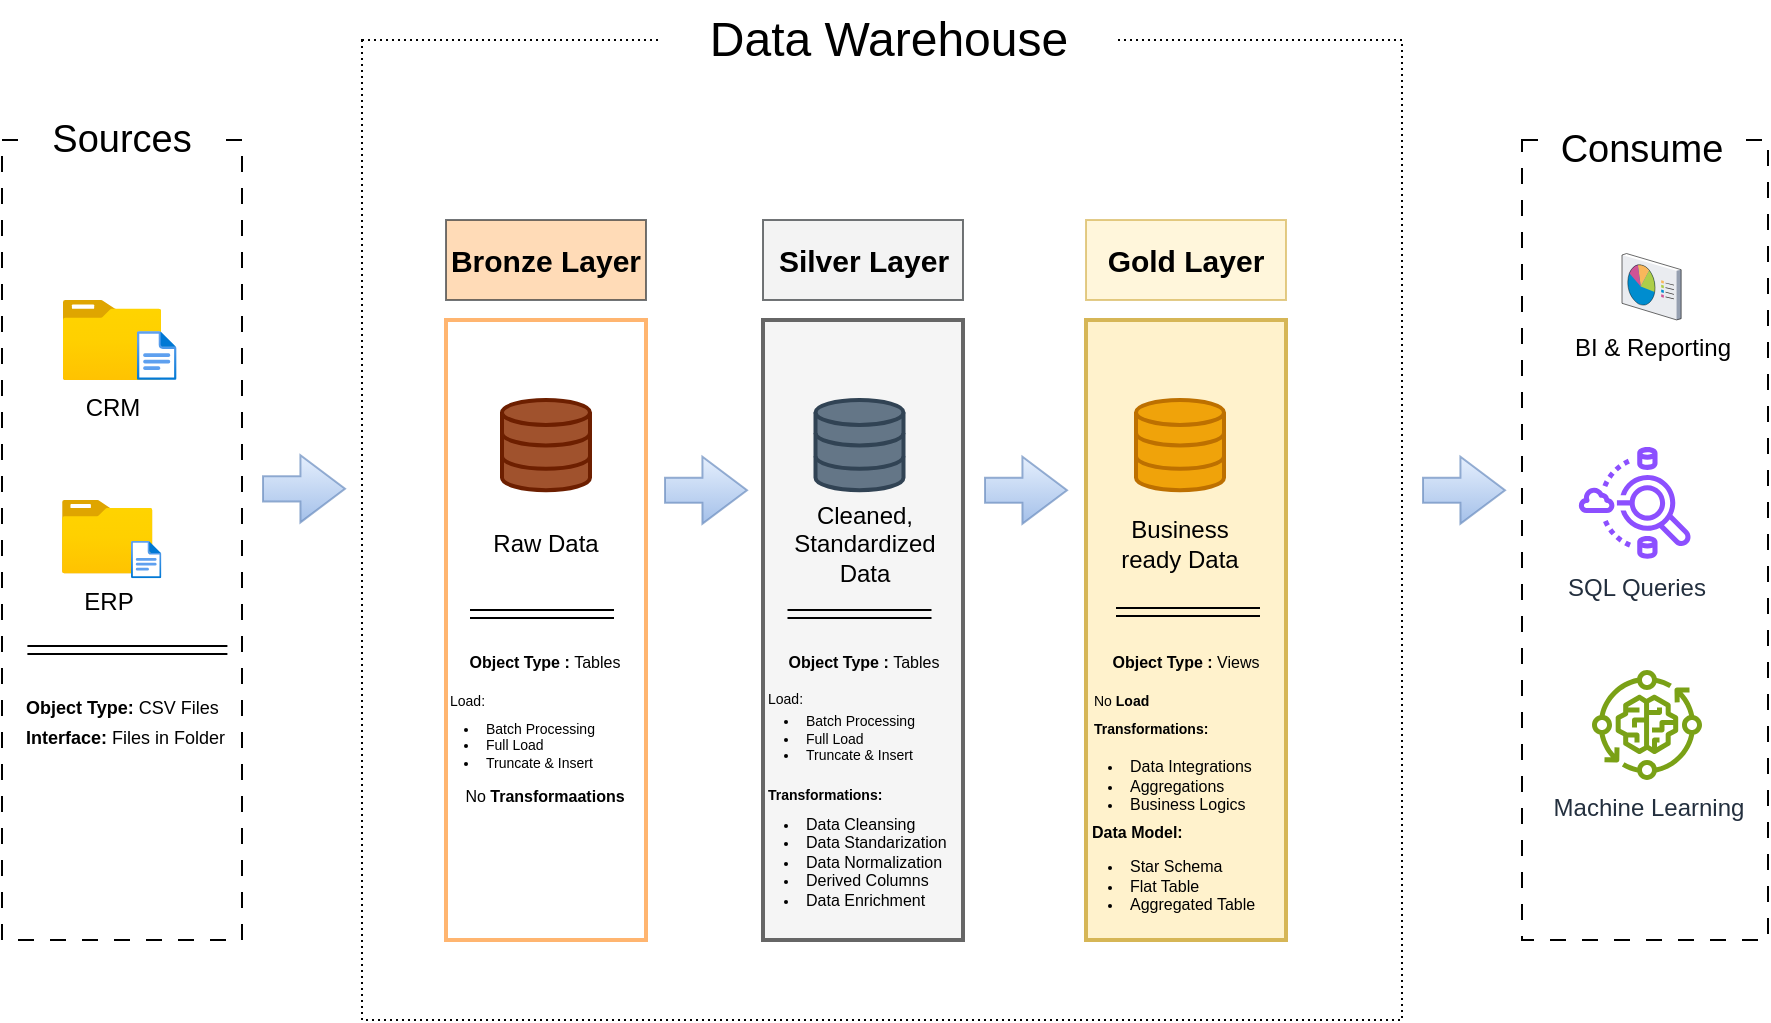 <mxfile version="28.0.4">
  <diagram name="Strona-1" id="AP6OHYsFdswR4pAqVuqg">
    <mxGraphModel dx="815" dy="485" grid="1" gridSize="10" guides="1" tooltips="1" connect="1" arrows="1" fold="1" page="1" pageScale="1" pageWidth="1920" pageHeight="1200" math="0" shadow="0">
      <root>
        <mxCell id="0" />
        <mxCell id="1" parent="0" />
        <mxCell id="_ybv_rkcB9CRCWcr4xD5-19" value="" style="rounded=0;whiteSpace=wrap;html=1;dashed=1;dashPattern=1 2;fillColor=none;" vertex="1" parent="1">
          <mxGeometry x="360" y="190" width="520" height="490" as="geometry" />
        </mxCell>
        <mxCell id="KbhzVzWAwsDYyx5UwJqk-5" value="" style="rounded=0;whiteSpace=wrap;html=1;fillColor=none;dashed=1;dashPattern=8 8;" parent="1" vertex="1">
          <mxGeometry x="180" y="240" width="120" height="400" as="geometry" />
        </mxCell>
        <mxCell id="KbhzVzWAwsDYyx5UwJqk-6" value="Sources" style="rounded=0;whiteSpace=wrap;html=1;fillColor=default;strokeColor=none;fontSize=19;labelBackgroundColor=default;" parent="1" vertex="1">
          <mxGeometry x="190" y="220" width="100" height="40" as="geometry" />
        </mxCell>
        <mxCell id="KbhzVzWAwsDYyx5UwJqk-9" value="" style="rounded=0;whiteSpace=wrap;html=1;fillColor=none;dashed=1;dashPattern=8 8;" parent="1" vertex="1">
          <mxGeometry x="940" y="240" width="123" height="400" as="geometry" />
        </mxCell>
        <mxCell id="KbhzVzWAwsDYyx5UwJqk-10" value="Consume" style="rounded=0;whiteSpace=wrap;html=1;fillColor=default;strokeColor=none;fontSize=19;labelBackgroundColor=default;" parent="1" vertex="1">
          <mxGeometry x="950" y="225" width="100" height="40" as="geometry" />
        </mxCell>
        <mxCell id="KbhzVzWAwsDYyx5UwJqk-11" value="Bronze Layer" style="rounded=0;whiteSpace=wrap;html=1;fillColor=#ffcc99;strokeColor=#36393d;opacity=70;fontSize=15;fontStyle=1" parent="1" vertex="1">
          <mxGeometry x="402" y="280" width="100" height="40" as="geometry" />
        </mxCell>
        <mxCell id="KbhzVzWAwsDYyx5UwJqk-12" value="" style="rounded=0;whiteSpace=wrap;html=1;fillColor=none;strokeColor=#FFB570;strokeWidth=2;fontColor=#ffffff;" parent="1" vertex="1">
          <mxGeometry x="402" y="330" width="100" height="310" as="geometry" />
        </mxCell>
        <mxCell id="KbhzVzWAwsDYyx5UwJqk-13" value="Silver Layer" style="rounded=0;whiteSpace=wrap;html=1;fillColor=#eeeeee;strokeColor=#36393d;opacity=70;fontSize=15;fontStyle=1;labelBackgroundColor=none;" parent="1" vertex="1">
          <mxGeometry x="560.5" y="280" width="100" height="40" as="geometry" />
        </mxCell>
        <mxCell id="KbhzVzWAwsDYyx5UwJqk-14" value="" style="rounded=0;whiteSpace=wrap;html=1;fillColor=#f5f5f5;fontColor=#333333;strokeColor=#666666;strokeWidth=2;" parent="1" vertex="1">
          <mxGeometry x="560.5" y="330" width="100" height="310" as="geometry" />
        </mxCell>
        <mxCell id="KbhzVzWAwsDYyx5UwJqk-15" value="Gold Layer" style="rounded=0;whiteSpace=wrap;html=1;fillColor=#fff2cc;strokeColor=#d6b656;opacity=70;fontSize=15;fontStyle=1;" parent="1" vertex="1">
          <mxGeometry x="722" y="280" width="100" height="40" as="geometry" />
        </mxCell>
        <mxCell id="KbhzVzWAwsDYyx5UwJqk-16" value="" style="rounded=0;whiteSpace=wrap;html=1;fillColor=#fff2cc;strokeColor=#d6b656;strokeWidth=2;" parent="1" vertex="1">
          <mxGeometry x="722" y="330" width="100" height="310" as="geometry" />
        </mxCell>
        <mxCell id="KbhzVzWAwsDYyx5UwJqk-21" value="" style="group" parent="1" vertex="1" connectable="0">
          <mxGeometry x="202.3" y="250" width="65.39" height="110" as="geometry" />
        </mxCell>
        <mxCell id="KbhzVzWAwsDYyx5UwJqk-17" value="CRM" style="image;aspect=fixed;html=1;points=[];align=center;fontSize=12;image=img/lib/azure2/general/Folder_Blank.svg;" parent="KbhzVzWAwsDYyx5UwJqk-21" vertex="1">
          <mxGeometry x="8.05" y="70" width="49.29" height="40" as="geometry" />
        </mxCell>
        <mxCell id="KbhzVzWAwsDYyx5UwJqk-18" value="" style="image;aspect=fixed;html=1;points=[];align=center;fontSize=12;image=img/lib/azure2/general/File.svg;" parent="KbhzVzWAwsDYyx5UwJqk-21" vertex="1">
          <mxGeometry x="45.127" y="85.522" width="19.862" height="24.478" as="geometry" />
        </mxCell>
        <mxCell id="KbhzVzWAwsDYyx5UwJqk-22" value="" style="group" parent="1" vertex="1" connectable="0">
          <mxGeometry x="210" y="420" width="50" height="40" as="geometry" />
        </mxCell>
        <mxCell id="KbhzVzWAwsDYyx5UwJqk-23" value="ERP" style="image;aspect=fixed;html=1;points=[];align=center;fontSize=12;image=img/lib/azure2/general/Folder_Blank.svg;" parent="KbhzVzWAwsDYyx5UwJqk-22" vertex="1">
          <mxGeometry width="45.263" height="36.734" as="geometry" />
        </mxCell>
        <mxCell id="KbhzVzWAwsDYyx5UwJqk-24" value="" style="image;aspect=fixed;html=1;points=[];align=center;fontSize=12;image=img/lib/azure2/general/File.svg;" parent="KbhzVzWAwsDYyx5UwJqk-22" vertex="1">
          <mxGeometry x="34.506" y="20.417" width="15.187" height="18.717" as="geometry" />
        </mxCell>
        <mxCell id="KbhzVzWAwsDYyx5UwJqk-25" value="" style="shape=link;html=1;rounded=0;" parent="1" edge="1">
          <mxGeometry width="100" relative="1" as="geometry">
            <mxPoint x="192.7" y="495" as="sourcePoint" />
            <mxPoint x="292.7" y="495" as="targetPoint" />
          </mxGeometry>
        </mxCell>
        <mxCell id="KbhzVzWAwsDYyx5UwJqk-26" value="&lt;font style=&quot;font-size: 9px;&quot;&gt;&lt;b style=&quot;&quot;&gt;Object&lt;/b&gt; &lt;b style=&quot;&quot;&gt;Type: &lt;/b&gt;CSV Files&lt;br&gt;&lt;b style=&quot;&quot;&gt;Interface:&amp;nbsp;&lt;/b&gt;Files in Folder&lt;/font&gt;" style="text;html=1;align=left;verticalAlign=middle;whiteSpace=wrap;rounded=0;" parent="1" vertex="1">
          <mxGeometry x="190" y="505" width="110" height="50" as="geometry" />
        </mxCell>
        <mxCell id="KbhzVzWAwsDYyx5UwJqk-27" value="" style="html=1;verticalLabelPosition=bottom;align=center;labelBackgroundColor=#ffffff;verticalAlign=top;strokeWidth=2;strokeColor=#6D1F00;shadow=0;dashed=0;shape=mxgraph.ios7.icons.data;fillColor=#a0522d;fontColor=#ffffff;" parent="1" vertex="1">
          <mxGeometry x="430" y="370" width="44" height="45.1" as="geometry" />
        </mxCell>
        <mxCell id="KbhzVzWAwsDYyx5UwJqk-31" value="" style="html=1;verticalLabelPosition=bottom;align=center;labelBackgroundColor=#ffffff;verticalAlign=top;strokeWidth=2;strokeColor=#314354;shadow=0;dashed=0;shape=mxgraph.ios7.icons.data;fillColor=#647687;fontColor=#ffffff;" parent="1" vertex="1">
          <mxGeometry x="586.75" y="370" width="44" height="45.1" as="geometry" />
        </mxCell>
        <mxCell id="KbhzVzWAwsDYyx5UwJqk-32" value="" style="html=1;verticalLabelPosition=bottom;align=center;labelBackgroundColor=#ffffff;verticalAlign=top;strokeWidth=2;strokeColor=#BD7000;shadow=0;dashed=0;shape=mxgraph.ios7.icons.data;fillColor=#f0a30a;fontColor=#000000;" parent="1" vertex="1">
          <mxGeometry x="747" y="370" width="44" height="45.1" as="geometry" />
        </mxCell>
        <mxCell id="KbhzVzWAwsDYyx5UwJqk-33" value="" style="shape=flexArrow;endArrow=classic;html=1;rounded=0;width=12.571;endSize=7.097;fillColor=#dae8fc;gradientColor=#7ea6e0;strokeColor=#6c8ebf;opacity=70;" parent="1" edge="1">
          <mxGeometry width="50" height="50" relative="1" as="geometry">
            <mxPoint x="310" y="414.41" as="sourcePoint" />
            <mxPoint x="352" y="414.41" as="targetPoint" />
          </mxGeometry>
        </mxCell>
        <mxCell id="KbhzVzWAwsDYyx5UwJqk-37" value="&lt;font&gt;Raw Data&lt;/font&gt;" style="text;html=1;align=center;verticalAlign=middle;whiteSpace=wrap;rounded=0;fontSize=12;" parent="1" vertex="1">
          <mxGeometry x="407" y="427" width="90" height="30" as="geometry" />
        </mxCell>
        <mxCell id="KbhzVzWAwsDYyx5UwJqk-38" value="&lt;font&gt;Cleaned, Standardized Data&lt;/font&gt;" style="text;html=1;align=center;verticalAlign=middle;whiteSpace=wrap;rounded=0;fontSize=12;" parent="1" vertex="1">
          <mxGeometry x="560.5" y="412" width="100.5" height="60" as="geometry" />
        </mxCell>
        <mxCell id="KbhzVzWAwsDYyx5UwJqk-39" value="&lt;font&gt;Business ready Data&lt;/font&gt;" style="text;html=1;align=center;verticalAlign=middle;whiteSpace=wrap;rounded=0;fontSize=12;" parent="1" vertex="1">
          <mxGeometry x="735" y="427" width="68" height="30" as="geometry" />
        </mxCell>
        <mxCell id="KbhzVzWAwsDYyx5UwJqk-44" value="" style="shape=link;html=1;rounded=0;" parent="1" edge="1">
          <mxGeometry width="100" relative="1" as="geometry">
            <mxPoint x="414" y="477" as="sourcePoint" />
            <mxPoint x="486" y="477" as="targetPoint" />
          </mxGeometry>
        </mxCell>
        <mxCell id="KbhzVzWAwsDYyx5UwJqk-45" value="" style="shape=link;html=1;rounded=0;" parent="1" edge="1">
          <mxGeometry width="100" relative="1" as="geometry">
            <mxPoint x="572.75" y="477" as="sourcePoint" />
            <mxPoint x="644.75" y="477" as="targetPoint" />
          </mxGeometry>
        </mxCell>
        <mxCell id="KbhzVzWAwsDYyx5UwJqk-46" value="" style="shape=link;html=1;rounded=0;" parent="1" edge="1">
          <mxGeometry width="100" relative="1" as="geometry">
            <mxPoint x="737" y="476" as="sourcePoint" />
            <mxPoint x="809" y="476" as="targetPoint" />
          </mxGeometry>
        </mxCell>
        <mxCell id="KbhzVzWAwsDYyx5UwJqk-48" value="BI &amp;amp; Reporting" style="verticalLabelPosition=bottom;sketch=0;aspect=fixed;html=1;verticalAlign=top;strokeColor=none;align=center;outlineConnect=0;shape=mxgraph.citrix.reporting;" parent="1" vertex="1">
          <mxGeometry x="990" y="296.78" width="29.57" height="33.17" as="geometry" />
        </mxCell>
        <mxCell id="KbhzVzWAwsDYyx5UwJqk-49" value="SQL Queries" style="sketch=0;outlineConnect=0;fontColor=light-dark(#232F3E, #ffffff);gradientColor=none;fillColor=#8C4FFF;strokeColor=none;dashed=0;verticalLabelPosition=bottom;verticalAlign=top;align=center;html=1;fontSize=12;fontStyle=0;aspect=fixed;pointerEvents=1;shape=mxgraph.aws4.athena_data_source_connectors;" parent="1" vertex="1">
          <mxGeometry x="968.43" y="392.95" width="56.27" height="57" as="geometry" />
        </mxCell>
        <mxCell id="KbhzVzWAwsDYyx5UwJqk-51" value="Machine Learning" style="sketch=0;outlineConnect=0;fontColor=light-dark(#232F3E, #ffffff);gradientColor=none;fillColor=#7AA116;strokeColor=none;dashed=0;verticalLabelPosition=bottom;verticalAlign=top;align=center;html=1;fontSize=12;fontStyle=0;aspect=fixed;pointerEvents=1;shape=mxgraph.aws4.iot_greengrass_component_machine_learning;" parent="1" vertex="1">
          <mxGeometry x="975" y="504.95" width="55" height="55" as="geometry" />
        </mxCell>
        <mxCell id="_ybv_rkcB9CRCWcr4xD5-3" value="" style="shape=flexArrow;endArrow=classic;html=1;rounded=0;width=12.571;endSize=7.097;fillColor=#dae8fc;gradientColor=#7ea6e0;strokeColor=#6c8ebf;opacity=70;" edge="1" parent="1">
          <mxGeometry width="50" height="50" relative="1" as="geometry">
            <mxPoint x="511" y="415.1" as="sourcePoint" />
            <mxPoint x="553" y="415.1" as="targetPoint" />
          </mxGeometry>
        </mxCell>
        <mxCell id="_ybv_rkcB9CRCWcr4xD5-4" value="" style="shape=flexArrow;endArrow=classic;html=1;rounded=0;width=12.571;endSize=7.097;fillColor=#dae8fc;gradientColor=#7ea6e0;strokeColor=#6c8ebf;opacity=70;" edge="1" parent="1">
          <mxGeometry width="50" height="50" relative="1" as="geometry">
            <mxPoint x="671" y="415.1" as="sourcePoint" />
            <mxPoint x="713" y="415.1" as="targetPoint" />
          </mxGeometry>
        </mxCell>
        <mxCell id="_ybv_rkcB9CRCWcr4xD5-5" value="" style="shape=flexArrow;endArrow=classic;html=1;rounded=0;width=12.571;endSize=7.097;fillColor=#dae8fc;gradientColor=#7ea6e0;strokeColor=#6c8ebf;opacity=70;" edge="1" parent="1">
          <mxGeometry width="50" height="50" relative="1" as="geometry">
            <mxPoint x="890" y="415.1" as="sourcePoint" />
            <mxPoint x="932" y="415.1" as="targetPoint" />
          </mxGeometry>
        </mxCell>
        <mxCell id="_ybv_rkcB9CRCWcr4xD5-6" value="&lt;font style=&quot;font-size: 8px;&quot;&gt;&lt;b&gt;Object Type : &lt;/b&gt;Tables&lt;/font&gt;" style="text;html=1;align=center;verticalAlign=middle;whiteSpace=wrap;rounded=0;" vertex="1" parent="1">
          <mxGeometry x="403" y="490" width="97" height="20" as="geometry" />
        </mxCell>
        <mxCell id="_ybv_rkcB9CRCWcr4xD5-10" value="&lt;font style=&quot;font-size: 8px;&quot;&gt;&lt;b&gt;Object Type : &lt;/b&gt;Tables&lt;/font&gt;" style="text;html=1;align=center;verticalAlign=middle;whiteSpace=wrap;rounded=0;" vertex="1" parent="1">
          <mxGeometry x="560.5" y="490" width="100" height="20" as="geometry" />
        </mxCell>
        <mxCell id="_ybv_rkcB9CRCWcr4xD5-11" value="&lt;font style=&quot;font-size: 8px;&quot;&gt;&lt;b&gt;Object Type : &lt;/b&gt;Views&lt;/font&gt;" style="text;html=1;align=center;verticalAlign=middle;whiteSpace=wrap;rounded=0;" vertex="1" parent="1">
          <mxGeometry x="722" y="490" width="100" height="20" as="geometry" />
        </mxCell>
        <mxCell id="_ybv_rkcB9CRCWcr4xD5-12" value="Load:" style="text;html=1;align=left;verticalAlign=top;whiteSpace=wrap;rounded=0;fontSize=7;" vertex="1" parent="1">
          <mxGeometry x="402" y="510" width="98" height="20" as="geometry" />
        </mxCell>
        <mxCell id="_ybv_rkcB9CRCWcr4xD5-13" value="&lt;div&gt;&lt;ul&gt;&lt;li style=&quot;&quot;&gt;&lt;span style=&quot;background-color: transparent; color: light-dark(rgb(0, 0, 0), rgb(255, 255, 255));&quot;&gt;Batch Processing&lt;/span&gt;&lt;/li&gt;&lt;li style=&quot;&quot;&gt;&lt;span style=&quot;background-color: transparent; color: light-dark(rgb(0, 0, 0), rgb(255, 255, 255));&quot;&gt;Full Load&lt;/span&gt;&lt;/li&gt;&lt;li style=&quot;&quot;&gt;&lt;span style=&quot;background-color: transparent; color: light-dark(rgb(0, 0, 0), rgb(255, 255, 255));&quot;&gt;Truncate &amp;amp; Insert&lt;/span&gt;&lt;/li&gt;&lt;/ul&gt;&lt;/div&gt;" style="text;html=1;align=left;verticalAlign=middle;whiteSpace=wrap;rounded=0;fontSize=7;" vertex="1" parent="1">
          <mxGeometry x="380" y="525" width="130" height="35" as="geometry" />
        </mxCell>
        <mxCell id="_ybv_rkcB9CRCWcr4xD5-14" value="No &lt;b&gt;Transformaations&lt;/b&gt;" style="text;html=1;align=center;verticalAlign=middle;whiteSpace=wrap;rounded=0;fontSize=8;" vertex="1" parent="1">
          <mxGeometry x="403" y="560" width="97" height="15" as="geometry" />
        </mxCell>
        <mxCell id="_ybv_rkcB9CRCWcr4xD5-15" value="&lt;br&gt;&lt;div&gt;&lt;ul&gt;&lt;li style=&quot;&quot;&gt;&lt;span style=&quot;background-color: transparent; color: light-dark(rgb(0, 0, 0), rgb(255, 255, 255));&quot;&gt;Batch Processing&lt;/span&gt;&lt;/li&gt;&lt;li style=&quot;&quot;&gt;&lt;span style=&quot;background-color: transparent; color: light-dark(rgb(0, 0, 0), rgb(255, 255, 255));&quot;&gt;Full Load&lt;/span&gt;&lt;/li&gt;&lt;li style=&quot;&quot;&gt;&lt;span style=&quot;background-color: transparent; color: light-dark(rgb(0, 0, 0), rgb(255, 255, 255));&quot;&gt;Truncate &amp;amp; Insert&lt;/span&gt;&lt;/li&gt;&lt;/ul&gt;&lt;/div&gt;" style="text;html=1;align=left;verticalAlign=top;whiteSpace=wrap;rounded=0;fontSize=7;" vertex="1" parent="1">
          <mxGeometry x="540" y="505" width="98" height="50" as="geometry" />
        </mxCell>
        <mxCell id="_ybv_rkcB9CRCWcr4xD5-16" value="&lt;font style=&quot;font-size: 7px;&quot;&gt;Load:&lt;/font&gt;" style="text;html=1;align=left;verticalAlign=middle;whiteSpace=wrap;rounded=0;fontSize=6;" vertex="1" parent="1">
          <mxGeometry x="561" y="515" width="60" height="10" as="geometry" />
        </mxCell>
        <mxCell id="_ybv_rkcB9CRCWcr4xD5-17" value="&lt;font style=&quot;font-size: 7px;&quot;&gt;&lt;b&gt;Transformations:&lt;/b&gt;&lt;/font&gt;" style="text;html=1;align=left;verticalAlign=middle;whiteSpace=wrap;rounded=0;fontSize=6;" vertex="1" parent="1">
          <mxGeometry x="560.5" y="562.5" width="60" height="10" as="geometry" />
        </mxCell>
        <mxCell id="_ybv_rkcB9CRCWcr4xD5-18" value="&lt;ul&gt;&lt;li&gt;Data Cleansing&lt;/li&gt;&lt;li&gt;Data Standarization&lt;/li&gt;&lt;li&gt;Data Normalization&lt;/li&gt;&lt;li&gt;Derived Columns&lt;/li&gt;&lt;li&gt;Data Enrichment&lt;/li&gt;&lt;/ul&gt;" style="text;html=1;align=left;verticalAlign=middle;whiteSpace=wrap;rounded=0;fontSize=8;labelPosition=center;verticalLabelPosition=middle;spacing=2;textDirection=ltr;" vertex="1" parent="1">
          <mxGeometry x="540" y="568" width="120" height="65" as="geometry" />
        </mxCell>
        <mxCell id="KbhzVzWAwsDYyx5UwJqk-8" value="Data Warehouse" style="rounded=0;whiteSpace=wrap;html=1;fillColor=default;strokeColor=none;fontSize=24;labelBackgroundColor=default;" parent="1" vertex="1">
          <mxGeometry x="510" y="170" width="226.5" height="40" as="geometry" />
        </mxCell>
        <mxCell id="_ybv_rkcB9CRCWcr4xD5-20" value="No &lt;b&gt;Load&lt;/b&gt;" style="text;html=1;align=left;verticalAlign=top;whiteSpace=wrap;rounded=0;fontSize=7;" vertex="1" parent="1">
          <mxGeometry x="724" y="510" width="98" height="20" as="geometry" />
        </mxCell>
        <mxCell id="_ybv_rkcB9CRCWcr4xD5-21" value="&lt;font style=&quot;font-size: 7px;&quot;&gt;&lt;b&gt;Transformations:&lt;/b&gt;&lt;/font&gt;" style="text;html=1;align=left;verticalAlign=middle;whiteSpace=wrap;rounded=0;fontSize=6;" vertex="1" parent="1">
          <mxGeometry x="724" y="530" width="60" height="10" as="geometry" />
        </mxCell>
        <mxCell id="_ybv_rkcB9CRCWcr4xD5-22" value="&lt;ul&gt;&lt;li&gt;&lt;font&gt;Data Integrations&lt;/font&gt;&lt;/li&gt;&lt;li&gt;&lt;font&gt;Aggregations&lt;/font&gt;&lt;/li&gt;&lt;li&gt;&lt;font&gt;Business Logics&lt;/font&gt;&lt;/li&gt;&lt;/ul&gt;" style="text;html=1;align=left;verticalAlign=middle;whiteSpace=wrap;rounded=0;fontSize=8;labelPosition=center;verticalLabelPosition=middle;spacing=2;textDirection=ltr;" vertex="1" parent="1">
          <mxGeometry x="702" y="530" width="120" height="65" as="geometry" />
        </mxCell>
        <mxCell id="_ybv_rkcB9CRCWcr4xD5-23" value="&lt;font style=&quot;font-size: 8px;&quot;&gt;&lt;b&gt;Data Model:&lt;/b&gt;&lt;/font&gt;" style="text;html=1;align=left;verticalAlign=middle;whiteSpace=wrap;rounded=0;" vertex="1" parent="1">
          <mxGeometry x="723" y="580" width="97" height="10" as="geometry" />
        </mxCell>
        <mxCell id="_ybv_rkcB9CRCWcr4xD5-25" value="&lt;ul&gt;&lt;li&gt;Star Schema&lt;/li&gt;&lt;li&gt;&lt;font&gt;Flat Table&lt;/font&gt;&lt;/li&gt;&lt;li&gt;Aggregated Table&lt;/li&gt;&lt;/ul&gt;" style="text;html=1;align=left;verticalAlign=middle;whiteSpace=wrap;rounded=0;fontSize=8;labelPosition=center;verticalLabelPosition=middle;spacing=2;textDirection=ltr;" vertex="1" parent="1">
          <mxGeometry x="702" y="580" width="120" height="65" as="geometry" />
        </mxCell>
      </root>
    </mxGraphModel>
  </diagram>
</mxfile>
